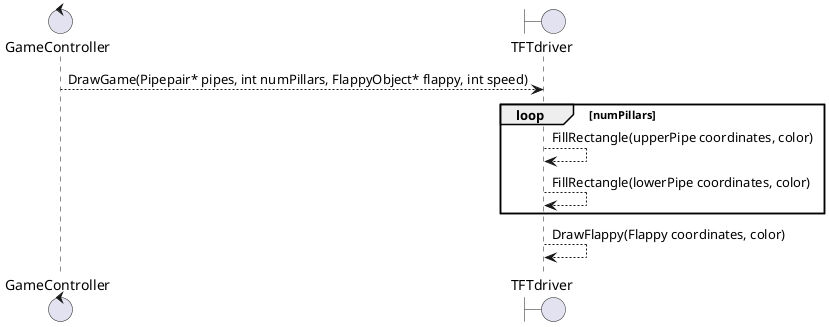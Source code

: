 @startuml
control GameController
boundary TFTdriver
GameController-->TFTdriver : DrawGame(Pipepair* pipes, int numPillars, FlappyObject* flappy, int speed)
loop numPillars
    TFTdriver-->TFTdriver : FillRectangle(upperPipe coordinates, color)
    TFTdriver-->TFTdriver : FillRectangle(lowerPipe coordinates, color)
end
TFTdriver-->TFTdriver : DrawFlappy(Flappy coordinates, color)
@enduml